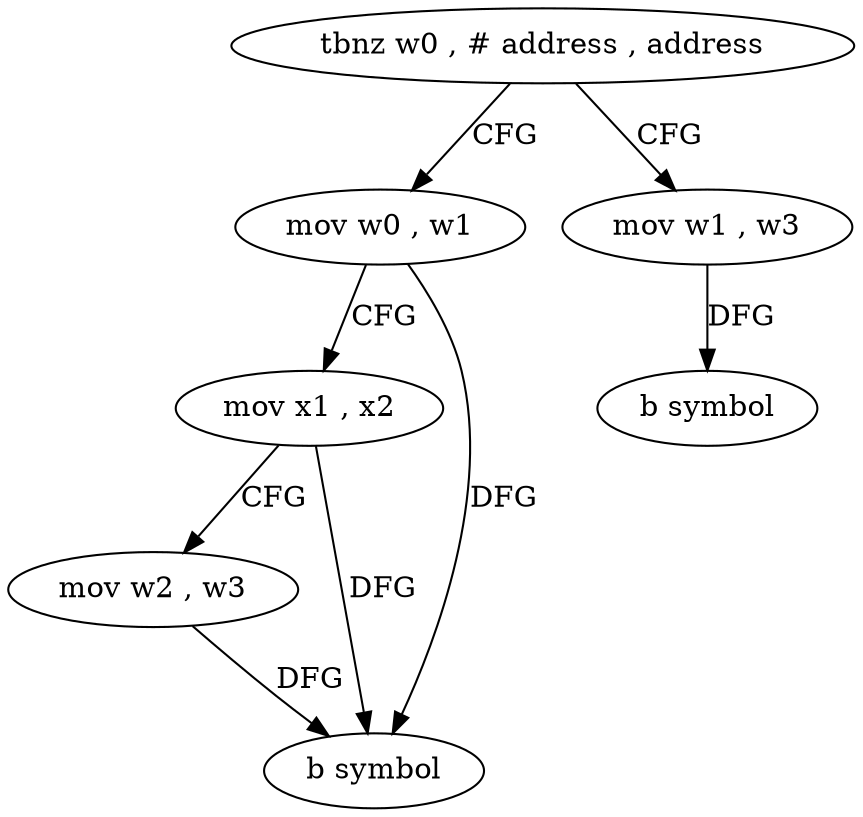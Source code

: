digraph "func" {
"4225288" [label = "tbnz w0 , # address , address" ]
"4225300" [label = "mov w0 , w1" ]
"4225292" [label = "mov w1 , w3" ]
"4225304" [label = "mov x1 , x2" ]
"4225308" [label = "mov w2 , w3" ]
"4225312" [label = "b symbol" ]
"4225296" [label = "b symbol" ]
"4225288" -> "4225300" [ label = "CFG" ]
"4225288" -> "4225292" [ label = "CFG" ]
"4225300" -> "4225304" [ label = "CFG" ]
"4225300" -> "4225312" [ label = "DFG" ]
"4225292" -> "4225296" [ label = "DFG" ]
"4225304" -> "4225308" [ label = "CFG" ]
"4225304" -> "4225312" [ label = "DFG" ]
"4225308" -> "4225312" [ label = "DFG" ]
}
